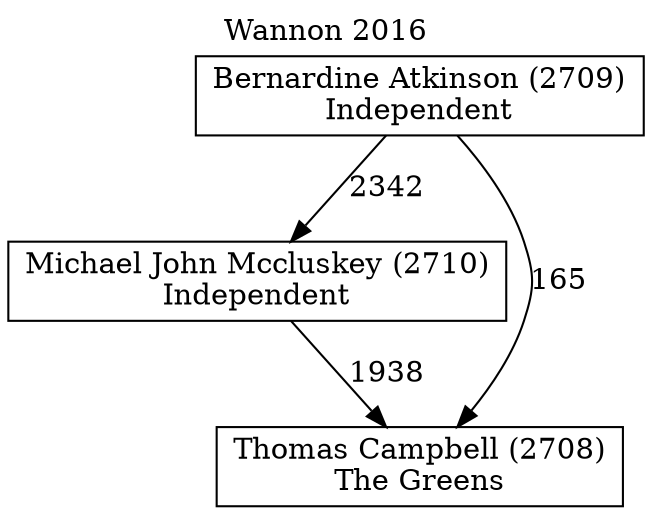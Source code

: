 // House preference flow
digraph "Thomas Campbell (2708)_Wannon_2016" {
	graph [label="Wannon 2016" labelloc=t mclimit=10]
	node [shape=box]
	"Michael John Mccluskey (2710)" [label="Michael John Mccluskey (2710)
Independent"]
	"Thomas Campbell (2708)" [label="Thomas Campbell (2708)
The Greens"]
	"Bernardine Atkinson (2709)" [label="Bernardine Atkinson (2709)
Independent"]
	"Bernardine Atkinson (2709)" -> "Thomas Campbell (2708)" [label=165]
	"Bernardine Atkinson (2709)" -> "Michael John Mccluskey (2710)" [label=2342]
	"Michael John Mccluskey (2710)" -> "Thomas Campbell (2708)" [label=1938]
}

